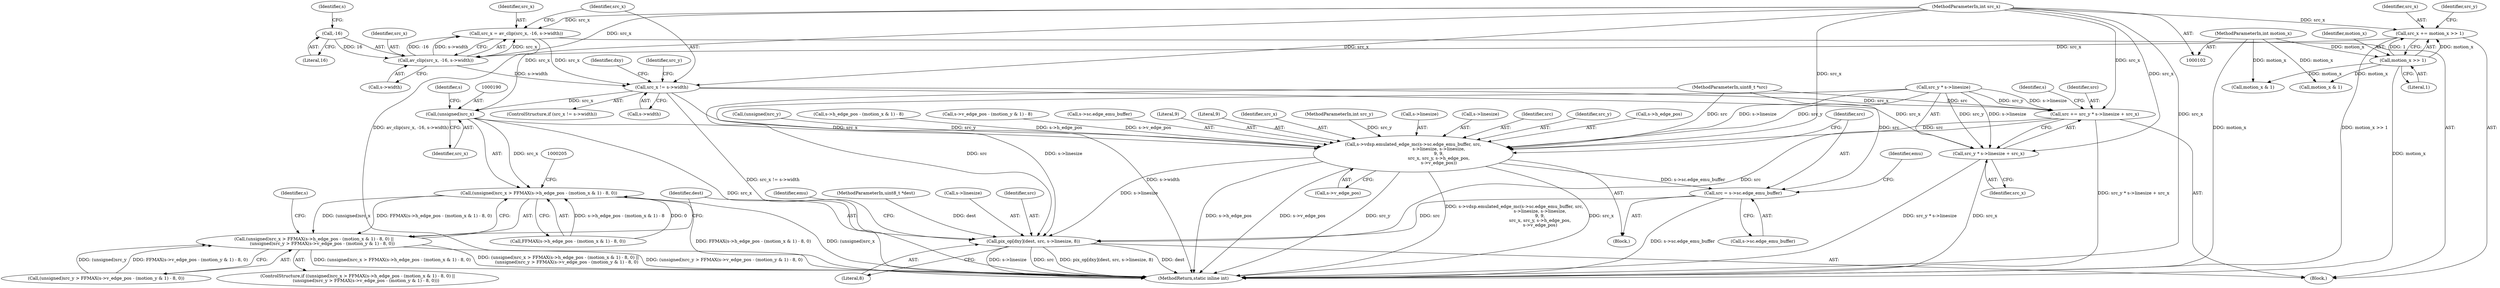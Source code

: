 digraph "1_libav_136f55207521f0b03194ef5b55ba70f1635d6aee@pointer" {
"1000140" [label="(Call,src_x != s->width)"];
"1000130" [label="(Call,src_x = av_clip(src_x, -16, s->width))"];
"1000132" [label="(Call,av_clip(src_x, -16, s->width))"];
"1000120" [label="(Call,src_x += motion_x >> 1)"];
"1000122" [label="(Call,motion_x >> 1)"];
"1000109" [label="(MethodParameterIn,int motion_x)"];
"1000106" [label="(MethodParameterIn,int src_x)"];
"1000134" [label="(Call,-16)"];
"1000172" [label="(Call,src += src_y * s->linesize + src_x)"];
"1000219" [label="(Call,s->vdsp.emulated_edge_mc(s->sc.edge_emu_buffer, src,\n                                     s->linesize, s->linesize,\n                                     9, 9,\n                                     src_x, src_y, s->h_edge_pos,\n                                     s->v_edge_pos))"];
"1000242" [label="(Call,src = s->sc.edge_emu_buffer)"];
"1000252" [label="(Call,pix_op[dxy](dest, src, s->linesize, 8))"];
"1000174" [label="(Call,src_y * s->linesize + src_x)"];
"1000189" [label="(Call,(unsigned)src_x)"];
"1000188" [label="(Call,(unsigned)src_x > FFMAX(s->h_edge_pos - (motion_x & 1) - 8, 0))"];
"1000187" [label="(Call,(unsigned)src_x > FFMAX(s->h_edge_pos - (motion_x & 1) - 8, 0) ||\n            (unsigned)src_y > FFMAX(s->v_edge_pos - (motion_y & 1) - 8, 0))"];
"1000208" [label="(Call,s->v_edge_pos - (motion_y & 1) - 8)"];
"1000137" [label="(Identifier,s)"];
"1000250" [label="(Identifier,emu)"];
"1000142" [label="(Call,s->width)"];
"1000220" [label="(Call,s->sc.edge_emu_buffer)"];
"1000174" [label="(Call,src_y * s->linesize + src_x)"];
"1000232" [label="(Literal,9)"];
"1000107" [label="(MethodParameterIn,int src_y)"];
"1000151" [label="(Identifier,src_y)"];
"1000106" [label="(MethodParameterIn,int src_x)"];
"1000147" [label="(Call,motion_x & 1)"];
"1000252" [label="(Call,pix_op[dxy](dest, src, s->linesize, 8))"];
"1000255" [label="(Call,s->linesize)"];
"1000189" [label="(Call,(unsigned)src_x)"];
"1000172" [label="(Call,src += src_y * s->linesize + src_x)"];
"1000261" [label="(MethodReturn,static inline int)"];
"1000130" [label="(Call,src_x = av_clip(src_x, -16, s->width))"];
"1000124" [label="(Literal,1)"];
"1000131" [label="(Identifier,src_x)"];
"1000175" [label="(Call,src_y * s->linesize)"];
"1000239" [label="(Call,s->v_edge_pos)"];
"1000123" [label="(Identifier,motion_x)"];
"1000218" [label="(Block,)"];
"1000122" [label="(Call,motion_x >> 1)"];
"1000225" [label="(Identifier,src)"];
"1000133" [label="(Identifier,src_x)"];
"1000126" [label="(Identifier,src_y)"];
"1000109" [label="(MethodParameterIn,int motion_x)"];
"1000235" [label="(Identifier,src_y)"];
"1000191" [label="(Identifier,src_x)"];
"1000187" [label="(Call,(unsigned)src_x > FFMAX(s->h_edge_pos - (motion_x & 1) - 8, 0) ||\n            (unsigned)src_y > FFMAX(s->v_edge_pos - (motion_y & 1) - 8, 0))"];
"1000219" [label="(Call,s->vdsp.emulated_edge_mc(s->sc.edge_emu_buffer, src,\n                                     s->linesize, s->linesize,\n                                     9, 9,\n                                     src_x, src_y, s->h_edge_pos,\n                                     s->v_edge_pos))"];
"1000132" [label="(Call,av_clip(src_x, -16, s->width))"];
"1000236" [label="(Call,s->h_edge_pos)"];
"1000222" [label="(Identifier,s)"];
"1000254" [label="(Identifier,src)"];
"1000141" [label="(Identifier,src_x)"];
"1000203" [label="(Call,(unsigned)src_y > FFMAX(s->v_edge_pos - (motion_y & 1) - 8, 0))"];
"1000111" [label="(Block,)"];
"1000120" [label="(Call,src_x += motion_x >> 1)"];
"1000260" [label="(Identifier,emu)"];
"1000139" [label="(ControlStructure,if (src_x != s->width))"];
"1000140" [label="(Call,src_x != s->width)"];
"1000204" [label="(Call,(unsigned)src_y)"];
"1000193" [label="(Call,s->h_edge_pos - (motion_x & 1) - 8)"];
"1000105" [label="(MethodParameterIn,uint8_t *src)"];
"1000136" [label="(Call,s->width)"];
"1000134" [label="(Call,-16)"];
"1000244" [label="(Call,s->sc.edge_emu_buffer)"];
"1000253" [label="(Identifier,dest)"];
"1000233" [label="(Literal,9)"];
"1000234" [label="(Identifier,src_x)"];
"1000188" [label="(Call,(unsigned)src_x > FFMAX(s->h_edge_pos - (motion_x & 1) - 8, 0))"];
"1000192" [label="(Call,FFMAX(s->h_edge_pos - (motion_x & 1) - 8, 0))"];
"1000183" [label="(Identifier,s)"];
"1000121" [label="(Identifier,src_x)"];
"1000104" [label="(MethodParameterIn,uint8_t *dest)"];
"1000180" [label="(Identifier,src_x)"];
"1000135" [label="(Literal,16)"];
"1000146" [label="(Identifier,dxy)"];
"1000243" [label="(Identifier,src)"];
"1000242" [label="(Call,src = s->sc.edge_emu_buffer)"];
"1000229" [label="(Call,s->linesize)"];
"1000195" [label="(Identifier,s)"];
"1000173" [label="(Identifier,src)"];
"1000198" [label="(Call,motion_x & 1)"];
"1000226" [label="(Call,s->linesize)"];
"1000258" [label="(Literal,8)"];
"1000186" [label="(ControlStructure,if ((unsigned)src_x > FFMAX(s->h_edge_pos - (motion_x & 1) - 8, 0) ||\n            (unsigned)src_y > FFMAX(s->v_edge_pos - (motion_y & 1) - 8, 0)))"];
"1000140" -> "1000139"  [label="AST: "];
"1000140" -> "1000142"  [label="CFG: "];
"1000141" -> "1000140"  [label="AST: "];
"1000142" -> "1000140"  [label="AST: "];
"1000146" -> "1000140"  [label="CFG: "];
"1000151" -> "1000140"  [label="CFG: "];
"1000140" -> "1000261"  [label="DDG: s->width"];
"1000140" -> "1000261"  [label="DDG: src_x != s->width"];
"1000130" -> "1000140"  [label="DDG: src_x"];
"1000106" -> "1000140"  [label="DDG: src_x"];
"1000132" -> "1000140"  [label="DDG: s->width"];
"1000140" -> "1000172"  [label="DDG: src_x"];
"1000140" -> "1000174"  [label="DDG: src_x"];
"1000140" -> "1000189"  [label="DDG: src_x"];
"1000130" -> "1000111"  [label="AST: "];
"1000130" -> "1000132"  [label="CFG: "];
"1000131" -> "1000130"  [label="AST: "];
"1000132" -> "1000130"  [label="AST: "];
"1000141" -> "1000130"  [label="CFG: "];
"1000130" -> "1000261"  [label="DDG: av_clip(src_x, -16, s->width)"];
"1000132" -> "1000130"  [label="DDG: src_x"];
"1000132" -> "1000130"  [label="DDG: -16"];
"1000132" -> "1000130"  [label="DDG: s->width"];
"1000106" -> "1000130"  [label="DDG: src_x"];
"1000132" -> "1000136"  [label="CFG: "];
"1000133" -> "1000132"  [label="AST: "];
"1000134" -> "1000132"  [label="AST: "];
"1000136" -> "1000132"  [label="AST: "];
"1000120" -> "1000132"  [label="DDG: src_x"];
"1000106" -> "1000132"  [label="DDG: src_x"];
"1000134" -> "1000132"  [label="DDG: 16"];
"1000120" -> "1000111"  [label="AST: "];
"1000120" -> "1000122"  [label="CFG: "];
"1000121" -> "1000120"  [label="AST: "];
"1000122" -> "1000120"  [label="AST: "];
"1000126" -> "1000120"  [label="CFG: "];
"1000120" -> "1000261"  [label="DDG: motion_x >> 1"];
"1000122" -> "1000120"  [label="DDG: motion_x"];
"1000122" -> "1000120"  [label="DDG: 1"];
"1000106" -> "1000120"  [label="DDG: src_x"];
"1000122" -> "1000124"  [label="CFG: "];
"1000123" -> "1000122"  [label="AST: "];
"1000124" -> "1000122"  [label="AST: "];
"1000122" -> "1000261"  [label="DDG: motion_x"];
"1000109" -> "1000122"  [label="DDG: motion_x"];
"1000122" -> "1000147"  [label="DDG: motion_x"];
"1000122" -> "1000198"  [label="DDG: motion_x"];
"1000109" -> "1000102"  [label="AST: "];
"1000109" -> "1000261"  [label="DDG: motion_x"];
"1000109" -> "1000147"  [label="DDG: motion_x"];
"1000109" -> "1000198"  [label="DDG: motion_x"];
"1000106" -> "1000102"  [label="AST: "];
"1000106" -> "1000261"  [label="DDG: src_x"];
"1000106" -> "1000172"  [label="DDG: src_x"];
"1000106" -> "1000174"  [label="DDG: src_x"];
"1000106" -> "1000189"  [label="DDG: src_x"];
"1000106" -> "1000219"  [label="DDG: src_x"];
"1000134" -> "1000135"  [label="CFG: "];
"1000135" -> "1000134"  [label="AST: "];
"1000137" -> "1000134"  [label="CFG: "];
"1000172" -> "1000111"  [label="AST: "];
"1000172" -> "1000174"  [label="CFG: "];
"1000173" -> "1000172"  [label="AST: "];
"1000174" -> "1000172"  [label="AST: "];
"1000183" -> "1000172"  [label="CFG: "];
"1000172" -> "1000261"  [label="DDG: src_y * s->linesize + src_x"];
"1000175" -> "1000172"  [label="DDG: src_y"];
"1000175" -> "1000172"  [label="DDG: s->linesize"];
"1000105" -> "1000172"  [label="DDG: src"];
"1000172" -> "1000219"  [label="DDG: src"];
"1000172" -> "1000252"  [label="DDG: src"];
"1000219" -> "1000218"  [label="AST: "];
"1000219" -> "1000239"  [label="CFG: "];
"1000220" -> "1000219"  [label="AST: "];
"1000225" -> "1000219"  [label="AST: "];
"1000226" -> "1000219"  [label="AST: "];
"1000229" -> "1000219"  [label="AST: "];
"1000232" -> "1000219"  [label="AST: "];
"1000233" -> "1000219"  [label="AST: "];
"1000234" -> "1000219"  [label="AST: "];
"1000235" -> "1000219"  [label="AST: "];
"1000236" -> "1000219"  [label="AST: "];
"1000239" -> "1000219"  [label="AST: "];
"1000243" -> "1000219"  [label="CFG: "];
"1000219" -> "1000261"  [label="DDG: s->h_edge_pos"];
"1000219" -> "1000261"  [label="DDG: s->v_edge_pos"];
"1000219" -> "1000261"  [label="DDG: src_y"];
"1000219" -> "1000261"  [label="DDG: s->vdsp.emulated_edge_mc(s->sc.edge_emu_buffer, src,\n                                     s->linesize, s->linesize,\n                                     9, 9,\n                                     src_x, src_y, s->h_edge_pos,\n                                     s->v_edge_pos)"];
"1000219" -> "1000261"  [label="DDG: src_x"];
"1000105" -> "1000219"  [label="DDG: src"];
"1000175" -> "1000219"  [label="DDG: s->linesize"];
"1000175" -> "1000219"  [label="DDG: src_y"];
"1000189" -> "1000219"  [label="DDG: src_x"];
"1000204" -> "1000219"  [label="DDG: src_y"];
"1000107" -> "1000219"  [label="DDG: src_y"];
"1000193" -> "1000219"  [label="DDG: s->h_edge_pos"];
"1000208" -> "1000219"  [label="DDG: s->v_edge_pos"];
"1000219" -> "1000242"  [label="DDG: s->sc.edge_emu_buffer"];
"1000219" -> "1000252"  [label="DDG: s->linesize"];
"1000242" -> "1000218"  [label="AST: "];
"1000242" -> "1000244"  [label="CFG: "];
"1000243" -> "1000242"  [label="AST: "];
"1000244" -> "1000242"  [label="AST: "];
"1000250" -> "1000242"  [label="CFG: "];
"1000242" -> "1000261"  [label="DDG: s->sc.edge_emu_buffer"];
"1000105" -> "1000242"  [label="DDG: src"];
"1000242" -> "1000252"  [label="DDG: src"];
"1000252" -> "1000111"  [label="AST: "];
"1000252" -> "1000258"  [label="CFG: "];
"1000253" -> "1000252"  [label="AST: "];
"1000254" -> "1000252"  [label="AST: "];
"1000255" -> "1000252"  [label="AST: "];
"1000258" -> "1000252"  [label="AST: "];
"1000260" -> "1000252"  [label="CFG: "];
"1000252" -> "1000261"  [label="DDG: dest"];
"1000252" -> "1000261"  [label="DDG: s->linesize"];
"1000252" -> "1000261"  [label="DDG: src"];
"1000252" -> "1000261"  [label="DDG: pix_op[dxy](dest, src, s->linesize, 8)"];
"1000104" -> "1000252"  [label="DDG: dest"];
"1000105" -> "1000252"  [label="DDG: src"];
"1000175" -> "1000252"  [label="DDG: s->linesize"];
"1000174" -> "1000180"  [label="CFG: "];
"1000175" -> "1000174"  [label="AST: "];
"1000180" -> "1000174"  [label="AST: "];
"1000174" -> "1000261"  [label="DDG: src_x"];
"1000174" -> "1000261"  [label="DDG: src_y * s->linesize"];
"1000175" -> "1000174"  [label="DDG: src_y"];
"1000175" -> "1000174"  [label="DDG: s->linesize"];
"1000189" -> "1000188"  [label="AST: "];
"1000189" -> "1000191"  [label="CFG: "];
"1000190" -> "1000189"  [label="AST: "];
"1000191" -> "1000189"  [label="AST: "];
"1000195" -> "1000189"  [label="CFG: "];
"1000189" -> "1000261"  [label="DDG: src_x"];
"1000189" -> "1000188"  [label="DDG: src_x"];
"1000188" -> "1000187"  [label="AST: "];
"1000188" -> "1000192"  [label="CFG: "];
"1000192" -> "1000188"  [label="AST: "];
"1000205" -> "1000188"  [label="CFG: "];
"1000187" -> "1000188"  [label="CFG: "];
"1000188" -> "1000261"  [label="DDG: (unsigned)src_x"];
"1000188" -> "1000261"  [label="DDG: FFMAX(s->h_edge_pos - (motion_x & 1) - 8, 0)"];
"1000188" -> "1000187"  [label="DDG: (unsigned)src_x"];
"1000188" -> "1000187"  [label="DDG: FFMAX(s->h_edge_pos - (motion_x & 1) - 8, 0)"];
"1000192" -> "1000188"  [label="DDG: s->h_edge_pos - (motion_x & 1) - 8"];
"1000192" -> "1000188"  [label="DDG: 0"];
"1000187" -> "1000186"  [label="AST: "];
"1000187" -> "1000203"  [label="CFG: "];
"1000203" -> "1000187"  [label="AST: "];
"1000222" -> "1000187"  [label="CFG: "];
"1000253" -> "1000187"  [label="CFG: "];
"1000187" -> "1000261"  [label="DDG: (unsigned)src_x > FFMAX(s->h_edge_pos - (motion_x & 1) - 8, 0)"];
"1000187" -> "1000261"  [label="DDG: (unsigned)src_x > FFMAX(s->h_edge_pos - (motion_x & 1) - 8, 0) ||\n            (unsigned)src_y > FFMAX(s->v_edge_pos - (motion_y & 1) - 8, 0)"];
"1000187" -> "1000261"  [label="DDG: (unsigned)src_y > FFMAX(s->v_edge_pos - (motion_y & 1) - 8, 0)"];
"1000203" -> "1000187"  [label="DDG: (unsigned)src_y"];
"1000203" -> "1000187"  [label="DDG: FFMAX(s->v_edge_pos - (motion_y & 1) - 8, 0)"];
}

